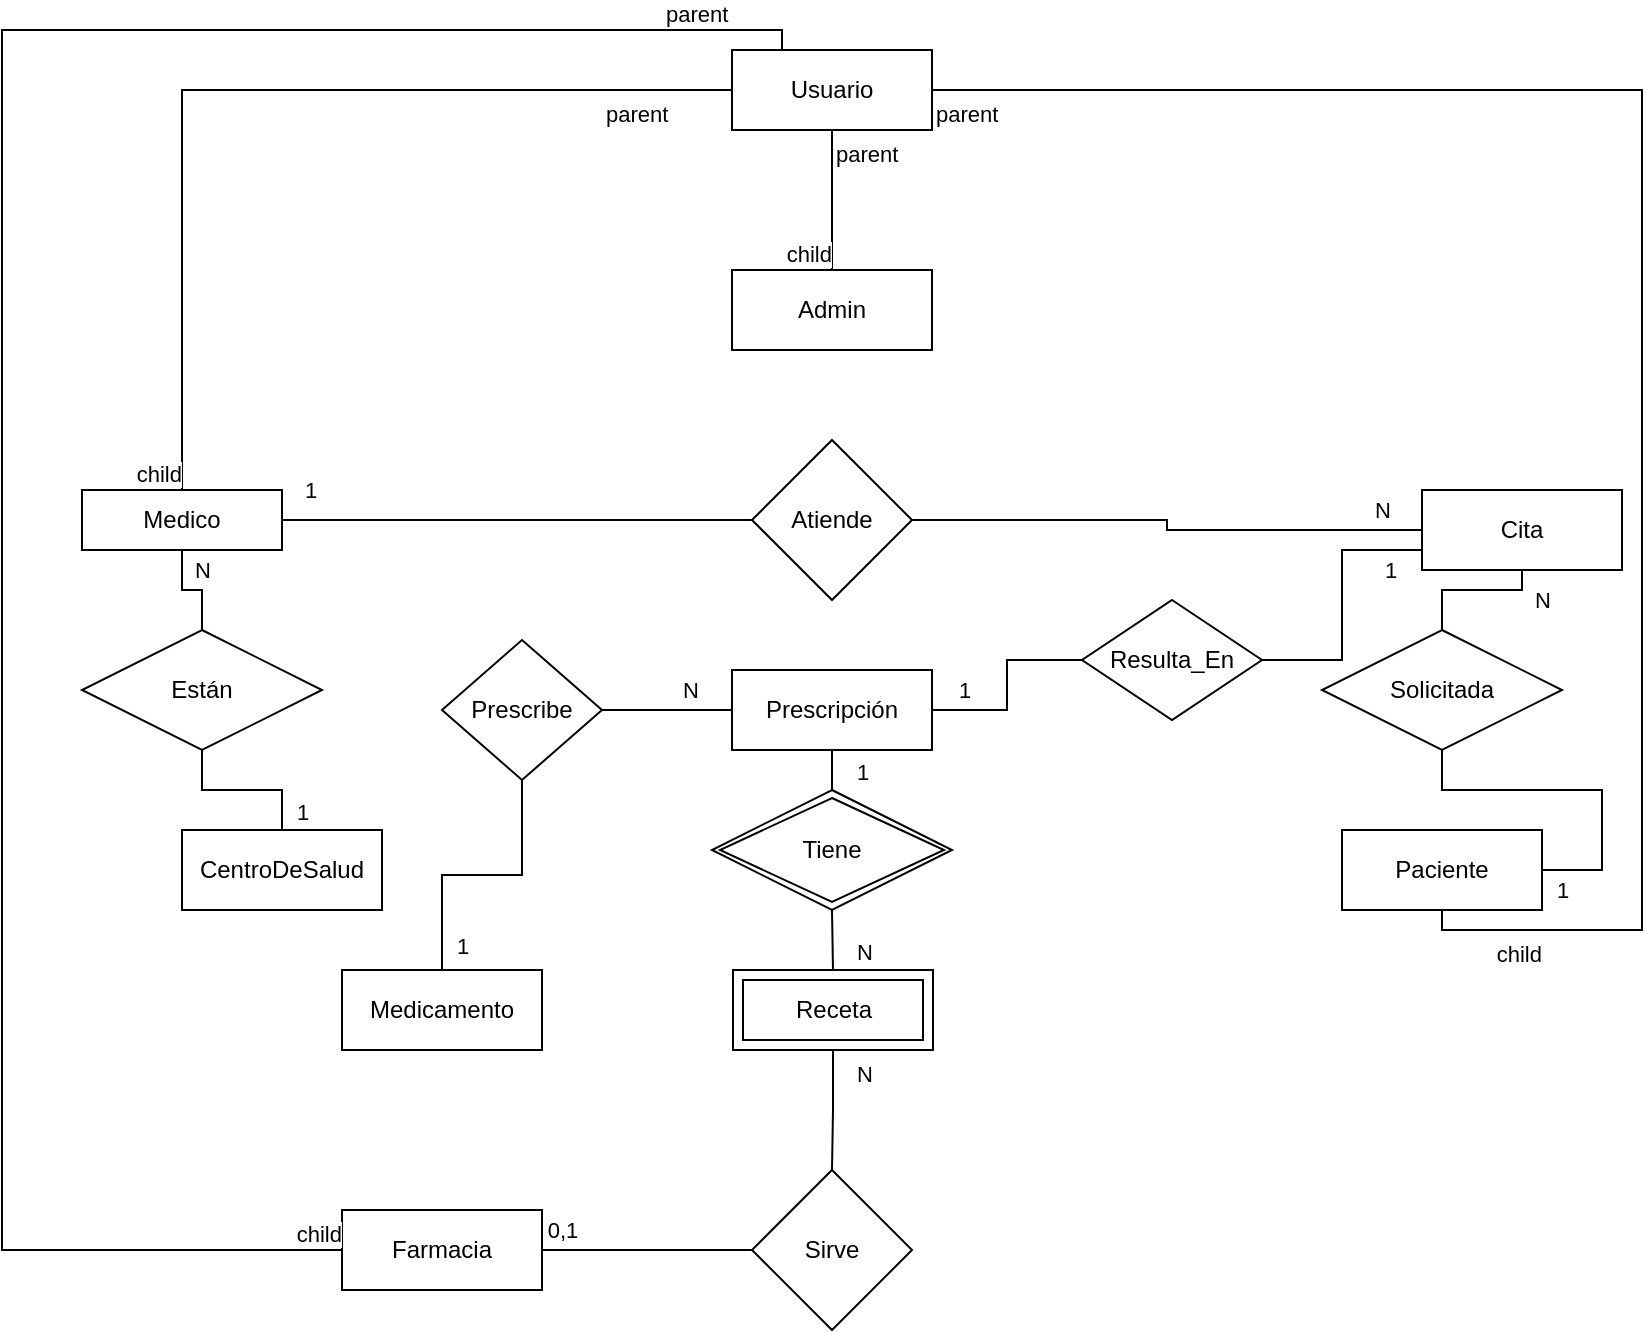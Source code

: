 <mxfile version="22.1.17" type="device">
  <diagram id="R2lEEEUBdFMjLlhIrx00" name="Page-1">
    <mxGraphModel dx="985" dy="1469" grid="1" gridSize="10" guides="1" tooltips="1" connect="1" arrows="1" fold="1" page="1" pageScale="1" pageWidth="850" pageHeight="1100" math="0" shadow="0" extFonts="Permanent Marker^https://fonts.googleapis.com/css?family=Permanent+Marker">
      <root>
        <mxCell id="0" />
        <mxCell id="1" parent="0" />
        <mxCell id="QJ5MiT9tGvpwXKSsXCRX-2" value="Cita" style="whiteSpace=wrap;html=1;align=center;" vertex="1" parent="1">
          <mxGeometry x="720" y="170" width="100" height="40" as="geometry" />
        </mxCell>
        <mxCell id="QJ5MiT9tGvpwXKSsXCRX-3" value="CentroDeSalud" style="whiteSpace=wrap;html=1;align=center;" vertex="1" parent="1">
          <mxGeometry x="100" y="340" width="100" height="40" as="geometry" />
        </mxCell>
        <mxCell id="QJ5MiT9tGvpwXKSsXCRX-12" style="edgeStyle=orthogonalEdgeStyle;rounded=0;orthogonalLoop=1;jettySize=auto;html=1;entryX=0.5;entryY=0;entryDx=0;entryDy=0;endArrow=none;endFill=0;" edge="1" parent="1" source="QJ5MiT9tGvpwXKSsXCRX-4" target="QJ5MiT9tGvpwXKSsXCRX-9">
          <mxGeometry relative="1" as="geometry" />
        </mxCell>
        <mxCell id="QJ5MiT9tGvpwXKSsXCRX-16" value="N" style="edgeLabel;html=1;align=center;verticalAlign=middle;resizable=0;points=[];" vertex="1" connectable="0" parent="QJ5MiT9tGvpwXKSsXCRX-12">
          <mxGeometry x="-0.08" y="1" relative="1" as="geometry">
            <mxPoint x="7" y="-9" as="offset" />
          </mxGeometry>
        </mxCell>
        <mxCell id="QJ5MiT9tGvpwXKSsXCRX-19" value="" style="edgeStyle=orthogonalEdgeStyle;rounded=0;orthogonalLoop=1;jettySize=auto;html=1;endArrow=none;endFill=0;" edge="1" parent="1" source="QJ5MiT9tGvpwXKSsXCRX-4" target="QJ5MiT9tGvpwXKSsXCRX-18">
          <mxGeometry relative="1" as="geometry" />
        </mxCell>
        <mxCell id="QJ5MiT9tGvpwXKSsXCRX-23" value="1" style="edgeLabel;html=1;align=center;verticalAlign=middle;resizable=0;points=[];" vertex="1" connectable="0" parent="QJ5MiT9tGvpwXKSsXCRX-19">
          <mxGeometry x="-0.886" y="1" relative="1" as="geometry">
            <mxPoint y="-14" as="offset" />
          </mxGeometry>
        </mxCell>
        <mxCell id="QJ5MiT9tGvpwXKSsXCRX-4" value="&lt;div&gt;Medico&lt;/div&gt;" style="whiteSpace=wrap;html=1;align=center;" vertex="1" parent="1">
          <mxGeometry x="50" y="170" width="100" height="30" as="geometry" />
        </mxCell>
        <mxCell id="QJ5MiT9tGvpwXKSsXCRX-5" value="Farmacia" style="whiteSpace=wrap;html=1;align=center;" vertex="1" parent="1">
          <mxGeometry x="180" y="530" width="100" height="40" as="geometry" />
        </mxCell>
        <mxCell id="QJ5MiT9tGvpwXKSsXCRX-7" value="Medicamento" style="whiteSpace=wrap;html=1;align=center;" vertex="1" parent="1">
          <mxGeometry x="180" y="410" width="100" height="40" as="geometry" />
        </mxCell>
        <mxCell id="QJ5MiT9tGvpwXKSsXCRX-13" style="edgeStyle=orthogonalEdgeStyle;rounded=0;orthogonalLoop=1;jettySize=auto;html=1;exitX=0.5;exitY=1;exitDx=0;exitDy=0;entryX=0.5;entryY=0;entryDx=0;entryDy=0;endArrow=none;endFill=0;" edge="1" parent="1" source="QJ5MiT9tGvpwXKSsXCRX-9" target="QJ5MiT9tGvpwXKSsXCRX-3">
          <mxGeometry relative="1" as="geometry" />
        </mxCell>
        <mxCell id="QJ5MiT9tGvpwXKSsXCRX-17" value="1" style="edgeLabel;html=1;align=center;verticalAlign=middle;resizable=0;points=[];" vertex="1" connectable="0" parent="QJ5MiT9tGvpwXKSsXCRX-13">
          <mxGeometry x="0.767" relative="1" as="geometry">
            <mxPoint x="10" as="offset" />
          </mxGeometry>
        </mxCell>
        <mxCell id="QJ5MiT9tGvpwXKSsXCRX-9" value="Están" style="shape=rhombus;perimeter=rhombusPerimeter;whiteSpace=wrap;html=1;align=center;" vertex="1" parent="1">
          <mxGeometry x="50" y="240" width="120" height="60" as="geometry" />
        </mxCell>
        <mxCell id="QJ5MiT9tGvpwXKSsXCRX-20" style="edgeStyle=orthogonalEdgeStyle;rounded=0;orthogonalLoop=1;jettySize=auto;html=1;entryX=0;entryY=0.5;entryDx=0;entryDy=0;endArrow=none;endFill=0;" edge="1" parent="1" source="QJ5MiT9tGvpwXKSsXCRX-18" target="QJ5MiT9tGvpwXKSsXCRX-2">
          <mxGeometry relative="1" as="geometry" />
        </mxCell>
        <mxCell id="QJ5MiT9tGvpwXKSsXCRX-24" value="N" style="edgeLabel;html=1;align=center;verticalAlign=middle;resizable=0;points=[];" vertex="1" connectable="0" parent="QJ5MiT9tGvpwXKSsXCRX-20">
          <mxGeometry x="0.751" y="-2" relative="1" as="geometry">
            <mxPoint x="12" y="-12" as="offset" />
          </mxGeometry>
        </mxCell>
        <mxCell id="QJ5MiT9tGvpwXKSsXCRX-18" value="Atiende" style="rhombus;whiteSpace=wrap;html=1;" vertex="1" parent="1">
          <mxGeometry x="385" y="145" width="80" height="80" as="geometry" />
        </mxCell>
        <mxCell id="QJ5MiT9tGvpwXKSsXCRX-27" value="Paciente" style="whiteSpace=wrap;html=1;align=center;" vertex="1" parent="1">
          <mxGeometry x="680" y="340" width="100" height="40" as="geometry" />
        </mxCell>
        <mxCell id="QJ5MiT9tGvpwXKSsXCRX-29" style="edgeStyle=orthogonalEdgeStyle;rounded=0;orthogonalLoop=1;jettySize=auto;html=1;entryX=1;entryY=0.5;entryDx=0;entryDy=0;endArrow=none;endFill=0;" edge="1" parent="1" source="QJ5MiT9tGvpwXKSsXCRX-28" target="QJ5MiT9tGvpwXKSsXCRX-27">
          <mxGeometry relative="1" as="geometry" />
        </mxCell>
        <mxCell id="QJ5MiT9tGvpwXKSsXCRX-56" value="1" style="edgeLabel;html=1;align=center;verticalAlign=middle;resizable=0;points=[];" vertex="1" connectable="0" parent="QJ5MiT9tGvpwXKSsXCRX-29">
          <mxGeometry x="0.812" y="-1" relative="1" as="geometry">
            <mxPoint x="-6" y="11" as="offset" />
          </mxGeometry>
        </mxCell>
        <mxCell id="QJ5MiT9tGvpwXKSsXCRX-30" style="edgeStyle=orthogonalEdgeStyle;rounded=0;orthogonalLoop=1;jettySize=auto;html=1;entryX=0.5;entryY=1;entryDx=0;entryDy=0;endArrow=none;endFill=0;" edge="1" parent="1" source="QJ5MiT9tGvpwXKSsXCRX-28" target="QJ5MiT9tGvpwXKSsXCRX-2">
          <mxGeometry relative="1" as="geometry" />
        </mxCell>
        <mxCell id="QJ5MiT9tGvpwXKSsXCRX-55" value="N" style="edgeLabel;html=1;align=center;verticalAlign=middle;resizable=0;points=[];" vertex="1" connectable="0" parent="QJ5MiT9tGvpwXKSsXCRX-30">
          <mxGeometry x="0.571" y="1" relative="1" as="geometry">
            <mxPoint x="15" y="6" as="offset" />
          </mxGeometry>
        </mxCell>
        <mxCell id="QJ5MiT9tGvpwXKSsXCRX-28" value="Solicitada" style="shape=rhombus;perimeter=rhombusPerimeter;whiteSpace=wrap;html=1;align=center;" vertex="1" parent="1">
          <mxGeometry x="670" y="240" width="120" height="60" as="geometry" />
        </mxCell>
        <mxCell id="QJ5MiT9tGvpwXKSsXCRX-44" value="" style="edgeStyle=orthogonalEdgeStyle;rounded=0;orthogonalLoop=1;jettySize=auto;html=1;endArrow=none;endFill=0;" edge="1" parent="1" source="QJ5MiT9tGvpwXKSsXCRX-31" target="QJ5MiT9tGvpwXKSsXCRX-43">
          <mxGeometry relative="1" as="geometry">
            <Array as="points">
              <mxPoint x="340" y="280" />
              <mxPoint x="340" y="280" />
            </Array>
          </mxGeometry>
        </mxCell>
        <mxCell id="QJ5MiT9tGvpwXKSsXCRX-65" value="N" style="edgeLabel;html=1;align=center;verticalAlign=middle;resizable=0;points=[];" vertex="1" connectable="0" parent="QJ5MiT9tGvpwXKSsXCRX-44">
          <mxGeometry x="-0.354" y="-2" relative="1" as="geometry">
            <mxPoint y="-8" as="offset" />
          </mxGeometry>
        </mxCell>
        <mxCell id="QJ5MiT9tGvpwXKSsXCRX-31" value="Prescripción" style="whiteSpace=wrap;html=1;align=center;" vertex="1" parent="1">
          <mxGeometry x="375" y="260" width="100" height="40" as="geometry" />
        </mxCell>
        <mxCell id="QJ5MiT9tGvpwXKSsXCRX-33" style="edgeStyle=orthogonalEdgeStyle;rounded=0;orthogonalLoop=1;jettySize=auto;html=1;entryX=0;entryY=0.75;entryDx=0;entryDy=0;endArrow=none;endFill=0;" edge="1" parent="1" source="QJ5MiT9tGvpwXKSsXCRX-32" target="QJ5MiT9tGvpwXKSsXCRX-2">
          <mxGeometry relative="1" as="geometry" />
        </mxCell>
        <mxCell id="QJ5MiT9tGvpwXKSsXCRX-53" value="1" style="edgeLabel;html=1;align=center;verticalAlign=middle;resizable=0;points=[];" vertex="1" connectable="0" parent="QJ5MiT9tGvpwXKSsXCRX-33">
          <mxGeometry x="0.753" relative="1" as="geometry">
            <mxPoint y="10" as="offset" />
          </mxGeometry>
        </mxCell>
        <mxCell id="QJ5MiT9tGvpwXKSsXCRX-34" style="edgeStyle=orthogonalEdgeStyle;rounded=0;orthogonalLoop=1;jettySize=auto;html=1;entryX=1;entryY=0.5;entryDx=0;entryDy=0;endArrow=none;endFill=0;" edge="1" parent="1" source="QJ5MiT9tGvpwXKSsXCRX-32" target="QJ5MiT9tGvpwXKSsXCRX-31">
          <mxGeometry relative="1" as="geometry" />
        </mxCell>
        <mxCell id="QJ5MiT9tGvpwXKSsXCRX-57" value="1" style="edgeLabel;html=1;align=center;verticalAlign=middle;resizable=0;points=[];" vertex="1" connectable="0" parent="QJ5MiT9tGvpwXKSsXCRX-34">
          <mxGeometry x="0.553" y="-1" relative="1" as="geometry">
            <mxPoint x="-7" y="-9" as="offset" />
          </mxGeometry>
        </mxCell>
        <mxCell id="QJ5MiT9tGvpwXKSsXCRX-32" value="Resulta_En" style="shape=rhombus;perimeter=rhombusPerimeter;whiteSpace=wrap;html=1;align=center;" vertex="1" parent="1">
          <mxGeometry x="550" y="225" width="90" height="60" as="geometry" />
        </mxCell>
        <mxCell id="QJ5MiT9tGvpwXKSsXCRX-51" value="" style="edgeStyle=orthogonalEdgeStyle;rounded=0;orthogonalLoop=1;jettySize=auto;html=1;endArrow=none;endFill=0;exitX=0.5;exitY=1;exitDx=0;exitDy=0;" edge="1" parent="1" source="QJ5MiT9tGvpwXKSsXCRX-59" target="QJ5MiT9tGvpwXKSsXCRX-50">
          <mxGeometry relative="1" as="geometry">
            <mxPoint x="425" y="450" as="sourcePoint" />
          </mxGeometry>
        </mxCell>
        <mxCell id="QJ5MiT9tGvpwXKSsXCRX-64" value="N" style="edgeLabel;html=1;align=center;verticalAlign=middle;resizable=0;points=[];" vertex="1" connectable="0" parent="QJ5MiT9tGvpwXKSsXCRX-51">
          <mxGeometry x="-0.625" relative="1" as="geometry">
            <mxPoint x="15" as="offset" />
          </mxGeometry>
        </mxCell>
        <mxCell id="QJ5MiT9tGvpwXKSsXCRX-37" style="edgeStyle=orthogonalEdgeStyle;rounded=0;orthogonalLoop=1;jettySize=auto;html=1;entryX=0.5;entryY=1;entryDx=0;entryDy=0;endArrow=none;endFill=0;exitX=0.5;exitY=0;exitDx=0;exitDy=0;" edge="1" parent="1" source="QJ5MiT9tGvpwXKSsXCRX-60" target="QJ5MiT9tGvpwXKSsXCRX-31">
          <mxGeometry relative="1" as="geometry">
            <mxPoint x="425.5" y="320" as="sourcePoint" />
          </mxGeometry>
        </mxCell>
        <mxCell id="QJ5MiT9tGvpwXKSsXCRX-58" value="1" style="edgeLabel;html=1;align=center;verticalAlign=middle;resizable=0;points=[];" vertex="1" connectable="0" parent="QJ5MiT9tGvpwXKSsXCRX-37">
          <mxGeometry x="-0.057" y="-1" relative="1" as="geometry">
            <mxPoint x="14" as="offset" />
          </mxGeometry>
        </mxCell>
        <mxCell id="QJ5MiT9tGvpwXKSsXCRX-38" style="edgeStyle=orthogonalEdgeStyle;rounded=0;orthogonalLoop=1;jettySize=auto;html=1;entryX=0.5;entryY=0;entryDx=0;entryDy=0;endArrow=none;endFill=0;exitX=0.5;exitY=1;exitDx=0;exitDy=0;" edge="1" parent="1" source="QJ5MiT9tGvpwXKSsXCRX-60" target="QJ5MiT9tGvpwXKSsXCRX-59">
          <mxGeometry relative="1" as="geometry">
            <mxPoint x="425.5" y="380" as="sourcePoint" />
            <mxPoint x="425" y="410" as="targetPoint" />
          </mxGeometry>
        </mxCell>
        <mxCell id="QJ5MiT9tGvpwXKSsXCRX-61" value="N" style="edgeLabel;html=1;align=center;verticalAlign=middle;resizable=0;points=[];" vertex="1" connectable="0" parent="QJ5MiT9tGvpwXKSsXCRX-38">
          <mxGeometry x="0.366" y="1" relative="1" as="geometry">
            <mxPoint x="14" as="offset" />
          </mxGeometry>
        </mxCell>
        <mxCell id="QJ5MiT9tGvpwXKSsXCRX-45" style="edgeStyle=orthogonalEdgeStyle;rounded=0;orthogonalLoop=1;jettySize=auto;html=1;entryX=0.5;entryY=0;entryDx=0;entryDy=0;endArrow=none;endFill=0;" edge="1" parent="1" source="QJ5MiT9tGvpwXKSsXCRX-43" target="QJ5MiT9tGvpwXKSsXCRX-7">
          <mxGeometry relative="1" as="geometry" />
        </mxCell>
        <mxCell id="QJ5MiT9tGvpwXKSsXCRX-66" value="1" style="edgeLabel;html=1;align=center;verticalAlign=middle;resizable=0;points=[];" vertex="1" connectable="0" parent="QJ5MiT9tGvpwXKSsXCRX-45">
          <mxGeometry x="0.822" relative="1" as="geometry">
            <mxPoint x="10" as="offset" />
          </mxGeometry>
        </mxCell>
        <mxCell id="QJ5MiT9tGvpwXKSsXCRX-43" value="Prescribe" style="rhombus;whiteSpace=wrap;html=1;" vertex="1" parent="1">
          <mxGeometry x="230" y="245" width="80" height="70" as="geometry" />
        </mxCell>
        <mxCell id="QJ5MiT9tGvpwXKSsXCRX-48" value="Admin" style="whiteSpace=wrap;html=1;align=center;" vertex="1" parent="1">
          <mxGeometry x="375" y="60" width="100" height="40" as="geometry" />
        </mxCell>
        <mxCell id="QJ5MiT9tGvpwXKSsXCRX-52" style="edgeStyle=orthogonalEdgeStyle;rounded=0;orthogonalLoop=1;jettySize=auto;html=1;entryX=1;entryY=0.5;entryDx=0;entryDy=0;endArrow=none;endFill=0;" edge="1" parent="1" source="QJ5MiT9tGvpwXKSsXCRX-50" target="QJ5MiT9tGvpwXKSsXCRX-5">
          <mxGeometry relative="1" as="geometry" />
        </mxCell>
        <mxCell id="QJ5MiT9tGvpwXKSsXCRX-63" value="0,1" style="edgeLabel;html=1;align=center;verticalAlign=middle;resizable=0;points=[];" vertex="1" connectable="0" parent="QJ5MiT9tGvpwXKSsXCRX-52">
          <mxGeometry x="0.619" y="-1" relative="1" as="geometry">
            <mxPoint x="-10" y="-9" as="offset" />
          </mxGeometry>
        </mxCell>
        <mxCell id="QJ5MiT9tGvpwXKSsXCRX-50" value="Sirve" style="rhombus;whiteSpace=wrap;html=1;" vertex="1" parent="1">
          <mxGeometry x="385" y="510" width="80" height="80" as="geometry" />
        </mxCell>
        <mxCell id="QJ5MiT9tGvpwXKSsXCRX-59" value="Receta" style="shape=ext;margin=3;double=1;whiteSpace=wrap;html=1;align=center;" vertex="1" parent="1">
          <mxGeometry x="375.5" y="410" width="100" height="40" as="geometry" />
        </mxCell>
        <mxCell id="QJ5MiT9tGvpwXKSsXCRX-60" value="Tiene" style="shape=rhombus;double=1;perimeter=rhombusPerimeter;whiteSpace=wrap;html=1;align=center;" vertex="1" parent="1">
          <mxGeometry x="365" y="320" width="120" height="60" as="geometry" />
        </mxCell>
        <mxCell id="QJ5MiT9tGvpwXKSsXCRX-67" value="Usuario" style="whiteSpace=wrap;html=1;align=center;" vertex="1" parent="1">
          <mxGeometry x="375" y="-50" width="100" height="40" as="geometry" />
        </mxCell>
        <mxCell id="QJ5MiT9tGvpwXKSsXCRX-68" value="" style="endArrow=none;html=1;edgeStyle=orthogonalEdgeStyle;rounded=0;exitX=0.5;exitY=1;exitDx=0;exitDy=0;entryX=0.5;entryY=0;entryDx=0;entryDy=0;" edge="1" parent="1" source="QJ5MiT9tGvpwXKSsXCRX-67" target="QJ5MiT9tGvpwXKSsXCRX-48">
          <mxGeometry relative="1" as="geometry">
            <mxPoint x="340" y="140" as="sourcePoint" />
            <mxPoint x="500" y="140" as="targetPoint" />
          </mxGeometry>
        </mxCell>
        <mxCell id="QJ5MiT9tGvpwXKSsXCRX-69" value="parent" style="edgeLabel;resizable=0;html=1;align=left;verticalAlign=bottom;" connectable="0" vertex="1" parent="QJ5MiT9tGvpwXKSsXCRX-68">
          <mxGeometry x="-1" relative="1" as="geometry">
            <mxPoint y="20" as="offset" />
          </mxGeometry>
        </mxCell>
        <mxCell id="QJ5MiT9tGvpwXKSsXCRX-70" value="child" style="edgeLabel;resizable=0;html=1;align=right;verticalAlign=bottom;" connectable="0" vertex="1" parent="QJ5MiT9tGvpwXKSsXCRX-68">
          <mxGeometry x="1" relative="1" as="geometry" />
        </mxCell>
        <mxCell id="QJ5MiT9tGvpwXKSsXCRX-71" value="" style="endArrow=none;html=1;edgeStyle=orthogonalEdgeStyle;rounded=0;exitX=0;exitY=0.25;exitDx=0;exitDy=0;entryX=0.5;entryY=0;entryDx=0;entryDy=0;" edge="1" parent="1" source="QJ5MiT9tGvpwXKSsXCRX-67" target="QJ5MiT9tGvpwXKSsXCRX-4">
          <mxGeometry relative="1" as="geometry">
            <mxPoint x="435" as="sourcePoint" />
            <mxPoint x="435" y="70" as="targetPoint" />
            <Array as="points">
              <mxPoint x="375" y="-30" />
              <mxPoint x="100" y="-30" />
            </Array>
          </mxGeometry>
        </mxCell>
        <mxCell id="QJ5MiT9tGvpwXKSsXCRX-72" value="parent" style="edgeLabel;resizable=0;html=1;align=left;verticalAlign=bottom;" connectable="0" vertex="1" parent="QJ5MiT9tGvpwXKSsXCRX-71">
          <mxGeometry x="-1" relative="1" as="geometry">
            <mxPoint x="-65" y="30" as="offset" />
          </mxGeometry>
        </mxCell>
        <mxCell id="QJ5MiT9tGvpwXKSsXCRX-73" value="child" style="edgeLabel;resizable=0;html=1;align=right;verticalAlign=bottom;" connectable="0" vertex="1" parent="QJ5MiT9tGvpwXKSsXCRX-71">
          <mxGeometry x="1" relative="1" as="geometry" />
        </mxCell>
        <mxCell id="QJ5MiT9tGvpwXKSsXCRX-74" value="" style="endArrow=none;html=1;edgeStyle=orthogonalEdgeStyle;rounded=0;exitX=1;exitY=0.5;exitDx=0;exitDy=0;entryX=0.5;entryY=1;entryDx=0;entryDy=0;" edge="1" parent="1" source="QJ5MiT9tGvpwXKSsXCRX-67" target="QJ5MiT9tGvpwXKSsXCRX-27">
          <mxGeometry relative="1" as="geometry">
            <mxPoint x="445" y="10" as="sourcePoint" />
            <mxPoint x="445" y="80" as="targetPoint" />
            <Array as="points">
              <mxPoint x="830" y="-30" />
              <mxPoint x="830" y="390" />
              <mxPoint x="730" y="390" />
            </Array>
          </mxGeometry>
        </mxCell>
        <mxCell id="QJ5MiT9tGvpwXKSsXCRX-75" value="parent" style="edgeLabel;resizable=0;html=1;align=left;verticalAlign=bottom;" connectable="0" vertex="1" parent="QJ5MiT9tGvpwXKSsXCRX-74">
          <mxGeometry x="-1" relative="1" as="geometry">
            <mxPoint y="20" as="offset" />
          </mxGeometry>
        </mxCell>
        <mxCell id="QJ5MiT9tGvpwXKSsXCRX-76" value="child" style="edgeLabel;resizable=0;html=1;align=right;verticalAlign=bottom;" connectable="0" vertex="1" parent="QJ5MiT9tGvpwXKSsXCRX-74">
          <mxGeometry x="1" relative="1" as="geometry">
            <mxPoint x="50" y="30" as="offset" />
          </mxGeometry>
        </mxCell>
        <mxCell id="QJ5MiT9tGvpwXKSsXCRX-77" value="" style="endArrow=none;html=1;edgeStyle=orthogonalEdgeStyle;rounded=0;exitX=0.25;exitY=0;exitDx=0;exitDy=0;entryX=0;entryY=0.5;entryDx=0;entryDy=0;" edge="1" parent="1" source="QJ5MiT9tGvpwXKSsXCRX-67" target="QJ5MiT9tGvpwXKSsXCRX-5">
          <mxGeometry relative="1" as="geometry">
            <mxPoint x="455" y="20" as="sourcePoint" />
            <mxPoint x="455" y="90" as="targetPoint" />
            <Array as="points">
              <mxPoint x="400" y="-60" />
              <mxPoint x="10" y="-60" />
              <mxPoint x="10" y="550" />
            </Array>
          </mxGeometry>
        </mxCell>
        <mxCell id="QJ5MiT9tGvpwXKSsXCRX-78" value="parent" style="edgeLabel;resizable=0;html=1;align=left;verticalAlign=bottom;" connectable="0" vertex="1" parent="QJ5MiT9tGvpwXKSsXCRX-77">
          <mxGeometry x="-1" relative="1" as="geometry">
            <mxPoint x="-60" y="-10" as="offset" />
          </mxGeometry>
        </mxCell>
        <mxCell id="QJ5MiT9tGvpwXKSsXCRX-79" value="child" style="edgeLabel;resizable=0;html=1;align=right;verticalAlign=bottom;" connectable="0" vertex="1" parent="QJ5MiT9tGvpwXKSsXCRX-77">
          <mxGeometry x="1" relative="1" as="geometry" />
        </mxCell>
      </root>
    </mxGraphModel>
  </diagram>
</mxfile>
